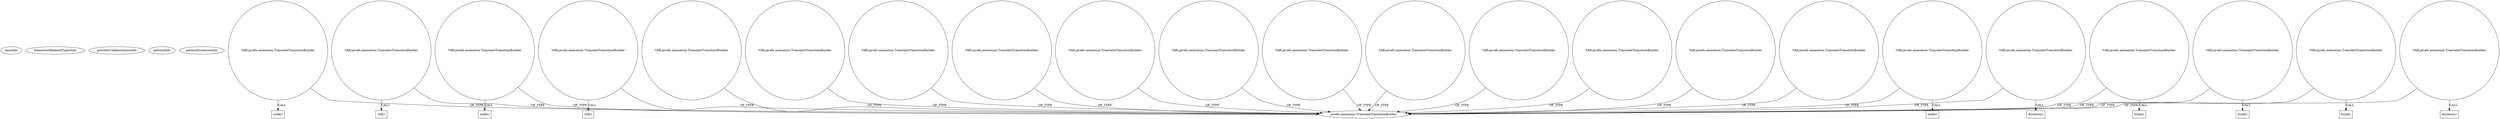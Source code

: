 digraph {
baseInfo[graphId=3798,category="pattern",isAnonymous=false,possibleRelation=false]
frameworkRelatedTypesInfo[]
possibleCollaborationsInfo[]
patternInfo[frequency=2.0,patternRootClient=null]
patternInstancesInfo[0="7thwheel-medaka-chan~/7thwheel-medaka-chan/medaka-chan-master/src/seventhwheel/pos/controller/MainController.java~MainController~25",1="Maxxa-MT-common~/Maxxa-MT-common/MT-common-master/src/cz/commons/example/animation/SimpleAnimationExample.java~SimpleAnimationExample~908"]
73[label="javafx.animation.TranslateTransitionBuilder",vertexType="FRAMEWORK_CLASS_TYPE",isFrameworkType=false]
77[label="VAR:javafx.animation.TranslateTransitionBuilder",vertexType="VARIABLE_EXPRESION",isFrameworkType=false,shape=circle]
83[label="VAR:javafx.animation.TranslateTransitionBuilder",vertexType="VARIABLE_EXPRESION",isFrameworkType=false,shape=circle]
163[label="VAR:javafx.animation.TranslateTransitionBuilder",vertexType="VARIABLE_EXPRESION",isFrameworkType=false,shape=circle]
98[label="VAR:javafx.animation.TranslateTransitionBuilder",vertexType="VARIABLE_EXPRESION",isFrameworkType=false,shape=circle]
181[label="VAR:javafx.animation.TranslateTransitionBuilder",vertexType="VARIABLE_EXPRESION",isFrameworkType=false,shape=circle]
193[label="VAR:javafx.animation.TranslateTransitionBuilder",vertexType="VARIABLE_EXPRESION",isFrameworkType=false,shape=circle]
166[label="VAR:javafx.animation.TranslateTransitionBuilder",vertexType="VARIABLE_EXPRESION",isFrameworkType=false,shape=circle]
95[label="VAR:javafx.animation.TranslateTransitionBuilder",vertexType="VARIABLE_EXPRESION",isFrameworkType=false,shape=circle]
172[label="VAR:javafx.animation.TranslateTransitionBuilder",vertexType="VARIABLE_EXPRESION",isFrameworkType=false,shape=circle]
184[label="VAR:javafx.animation.TranslateTransitionBuilder",vertexType="VARIABLE_EXPRESION",isFrameworkType=false,shape=circle]
80[label="VAR:javafx.animation.TranslateTransitionBuilder",vertexType="VARIABLE_EXPRESION",isFrameworkType=false,shape=circle]
86[label="VAR:javafx.animation.TranslateTransitionBuilder",vertexType="VARIABLE_EXPRESION",isFrameworkType=false,shape=circle]
169[label="VAR:javafx.animation.TranslateTransitionBuilder",vertexType="VARIABLE_EXPRESION",isFrameworkType=false,shape=circle]
175[label="VAR:javafx.animation.TranslateTransitionBuilder",vertexType="VARIABLE_EXPRESION",isFrameworkType=false,shape=circle]
104[label="VAR:javafx.animation.TranslateTransitionBuilder",vertexType="VARIABLE_EXPRESION",isFrameworkType=false,shape=circle]
101[label="VAR:javafx.animation.TranslateTransitionBuilder",vertexType="VARIABLE_EXPRESION",isFrameworkType=false,shape=circle]
187[label="VAR:javafx.animation.TranslateTransitionBuilder",vertexType="VARIABLE_EXPRESION",isFrameworkType=false,shape=circle]
74[label="VAR:javafx.animation.TranslateTransitionBuilder",vertexType="VARIABLE_EXPRESION",isFrameworkType=false,shape=circle]
160[label="VAR:javafx.animation.TranslateTransitionBuilder",vertexType="VARIABLE_EXPRESION",isFrameworkType=false,shape=circle]
71[label="VAR:javafx.animation.TranslateTransitionBuilder",vertexType="VARIABLE_EXPRESION",isFrameworkType=false,shape=circle]
92[label="VAR:javafx.animation.TranslateTransitionBuilder",vertexType="VARIABLE_EXPRESION",isFrameworkType=false,shape=circle]
190[label="VAR:javafx.animation.TranslateTransitionBuilder",vertexType="VARIABLE_EXPRESION",isFrameworkType=false,shape=circle]
191[label="duration()",vertexType="INSIDE_CALL",isFrameworkType=false,shape=box]
161[label="build()",vertexType="INSIDE_CALL",isFrameworkType=false,shape=box]
102[label="duration()",vertexType="INSIDE_CALL",isFrameworkType=false,shape=box]
72[label="build()",vertexType="INSIDE_CALL",isFrameworkType=false,shape=box]
93[label="build()",vertexType="INSIDE_CALL",isFrameworkType=false,shape=box]
84[label="node()",vertexType="INSIDE_CALL",isFrameworkType=false,shape=box]
173[label="node()",vertexType="INSIDE_CALL",isFrameworkType=false,shape=box]
105[label="node()",vertexType="INSIDE_CALL",isFrameworkType=false,shape=box]
164[label="toX()",vertexType="INSIDE_CALL",isFrameworkType=false,shape=box]
185[label="toX()",vertexType="INSIDE_CALL",isFrameworkType=false,shape=box]
163->73[label="OF_TYPE"]
184->185[label="CALL"]
175->73[label="OF_TYPE"]
74->73[label="OF_TYPE"]
163->164[label="CALL"]
92->93[label="CALL"]
98->73[label="OF_TYPE"]
172->173[label="CALL"]
104->73[label="OF_TYPE"]
95->73[label="OF_TYPE"]
77->73[label="OF_TYPE"]
86->73[label="OF_TYPE"]
83->73[label="OF_TYPE"]
160->161[label="CALL"]
190->191[label="CALL"]
80->73[label="OF_TYPE"]
193->73[label="OF_TYPE"]
71->72[label="CALL"]
181->73[label="OF_TYPE"]
83->84[label="CALL"]
166->73[label="OF_TYPE"]
190->73[label="OF_TYPE"]
71->73[label="OF_TYPE"]
104->105[label="CALL"]
172->73[label="OF_TYPE"]
92->73[label="OF_TYPE"]
160->73[label="OF_TYPE"]
184->73[label="OF_TYPE"]
187->73[label="OF_TYPE"]
101->73[label="OF_TYPE"]
169->73[label="OF_TYPE"]
101->102[label="CALL"]
}
